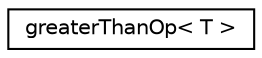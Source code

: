 digraph "Graphical Class Hierarchy"
{
 // LATEX_PDF_SIZE
  edge [fontname="Helvetica",fontsize="10",labelfontname="Helvetica",labelfontsize="10"];
  node [fontname="Helvetica",fontsize="10",shape=record];
  rankdir="LR";
  Node0 [label="greaterThanOp\< T \>",height=0.2,width=0.4,color="black", fillcolor="white", style="filled",URL="$structpFlow_1_1greaterThanOp.html",tooltip=" "];
}

